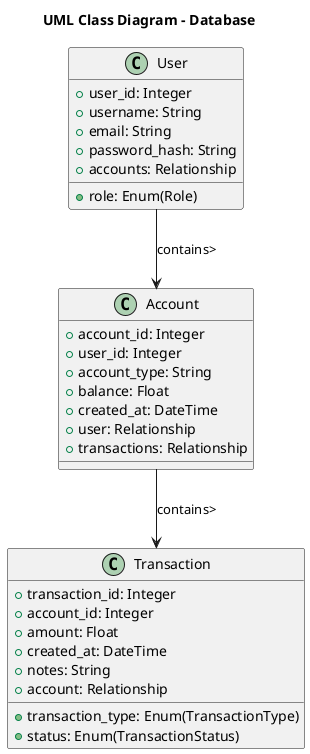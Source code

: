 @startuml
scale 1
title "UML Class Diagram - Database"

class User {
  + user_id: Integer
  + username: String
  + email: String
  + password_hash: String
  + role: Enum(Role)
  + accounts: Relationship
}

class Account {
  + account_id: Integer
  + user_id: Integer
  + account_type: String
  + balance: Float
  + created_at: DateTime
  + user: Relationship
  + transactions: Relationship
}

class Transaction {
  + transaction_id: Integer
  + account_id: Integer
  + transaction_type: Enum(TransactionType)
  + amount: Float
  + status: Enum(TransactionStatus)
  + created_at: DateTime
  + notes: String
  + account: Relationship
}

User --> Account : contains>
Account --> Transaction : contains>
@enduml
